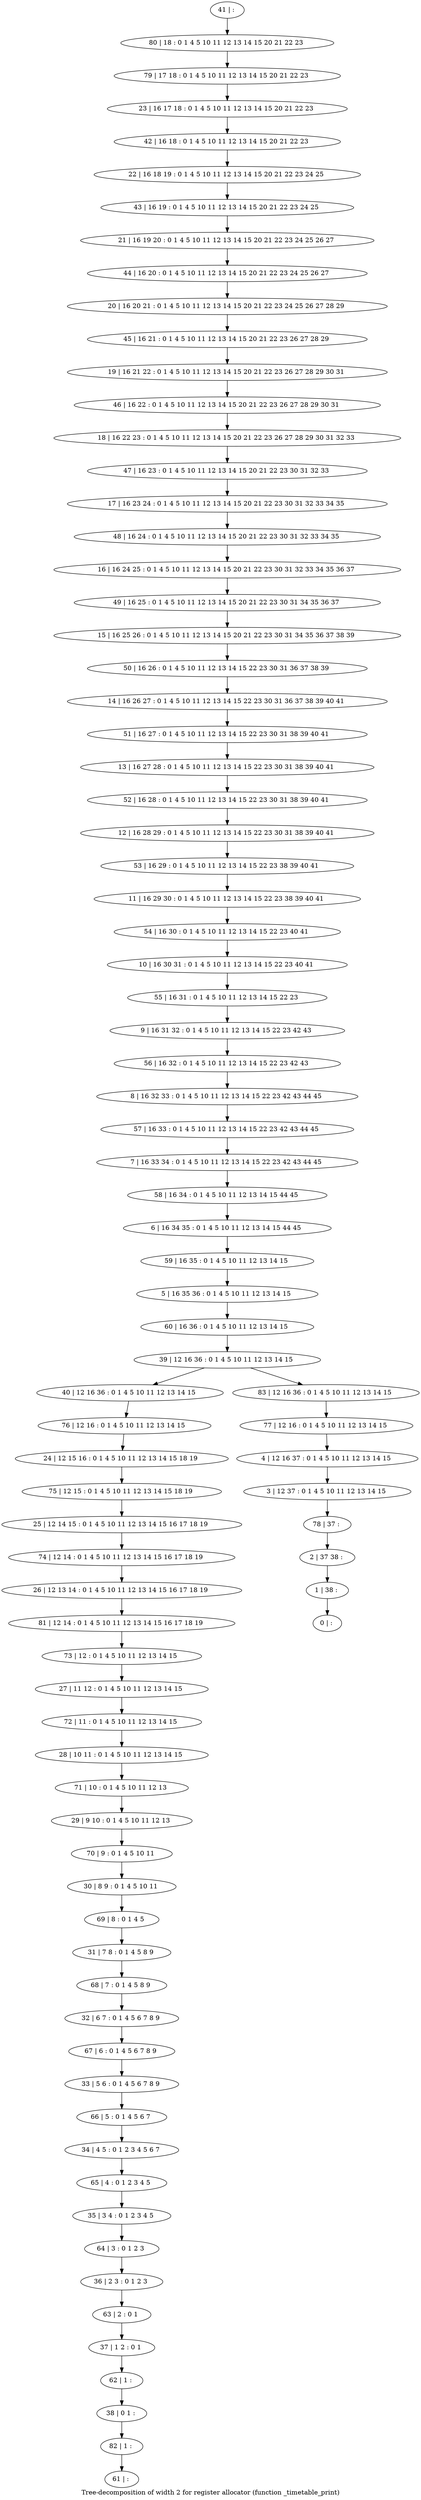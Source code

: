 digraph G {
graph [label="Tree-decomposition of width 2 for register allocator (function _timetable_print)"]
0[label="0 | : "];
1[label="1 | 38 : "];
2[label="2 | 37 38 : "];
3[label="3 | 12 37 : 0 1 4 5 10 11 12 13 14 15 "];
4[label="4 | 12 16 37 : 0 1 4 5 10 11 12 13 14 15 "];
5[label="5 | 16 35 36 : 0 1 4 5 10 11 12 13 14 15 "];
6[label="6 | 16 34 35 : 0 1 4 5 10 11 12 13 14 15 44 45 "];
7[label="7 | 16 33 34 : 0 1 4 5 10 11 12 13 14 15 22 23 42 43 44 45 "];
8[label="8 | 16 32 33 : 0 1 4 5 10 11 12 13 14 15 22 23 42 43 44 45 "];
9[label="9 | 16 31 32 : 0 1 4 5 10 11 12 13 14 15 22 23 42 43 "];
10[label="10 | 16 30 31 : 0 1 4 5 10 11 12 13 14 15 22 23 40 41 "];
11[label="11 | 16 29 30 : 0 1 4 5 10 11 12 13 14 15 22 23 38 39 40 41 "];
12[label="12 | 16 28 29 : 0 1 4 5 10 11 12 13 14 15 22 23 30 31 38 39 40 41 "];
13[label="13 | 16 27 28 : 0 1 4 5 10 11 12 13 14 15 22 23 30 31 38 39 40 41 "];
14[label="14 | 16 26 27 : 0 1 4 5 10 11 12 13 14 15 22 23 30 31 36 37 38 39 40 41 "];
15[label="15 | 16 25 26 : 0 1 4 5 10 11 12 13 14 15 20 21 22 23 30 31 34 35 36 37 38 39 "];
16[label="16 | 16 24 25 : 0 1 4 5 10 11 12 13 14 15 20 21 22 23 30 31 32 33 34 35 36 37 "];
17[label="17 | 16 23 24 : 0 1 4 5 10 11 12 13 14 15 20 21 22 23 30 31 32 33 34 35 "];
18[label="18 | 16 22 23 : 0 1 4 5 10 11 12 13 14 15 20 21 22 23 26 27 28 29 30 31 32 33 "];
19[label="19 | 16 21 22 : 0 1 4 5 10 11 12 13 14 15 20 21 22 23 26 27 28 29 30 31 "];
20[label="20 | 16 20 21 : 0 1 4 5 10 11 12 13 14 15 20 21 22 23 24 25 26 27 28 29 "];
21[label="21 | 16 19 20 : 0 1 4 5 10 11 12 13 14 15 20 21 22 23 24 25 26 27 "];
22[label="22 | 16 18 19 : 0 1 4 5 10 11 12 13 14 15 20 21 22 23 24 25 "];
23[label="23 | 16 17 18 : 0 1 4 5 10 11 12 13 14 15 20 21 22 23 "];
24[label="24 | 12 15 16 : 0 1 4 5 10 11 12 13 14 15 18 19 "];
25[label="25 | 12 14 15 : 0 1 4 5 10 11 12 13 14 15 16 17 18 19 "];
26[label="26 | 12 13 14 : 0 1 4 5 10 11 12 13 14 15 16 17 18 19 "];
27[label="27 | 11 12 : 0 1 4 5 10 11 12 13 14 15 "];
28[label="28 | 10 11 : 0 1 4 5 10 11 12 13 14 15 "];
29[label="29 | 9 10 : 0 1 4 5 10 11 12 13 "];
30[label="30 | 8 9 : 0 1 4 5 10 11 "];
31[label="31 | 7 8 : 0 1 4 5 8 9 "];
32[label="32 | 6 7 : 0 1 4 5 6 7 8 9 "];
33[label="33 | 5 6 : 0 1 4 5 6 7 8 9 "];
34[label="34 | 4 5 : 0 1 2 3 4 5 6 7 "];
35[label="35 | 3 4 : 0 1 2 3 4 5 "];
36[label="36 | 2 3 : 0 1 2 3 "];
37[label="37 | 1 2 : 0 1 "];
38[label="38 | 0 1 : "];
39[label="39 | 12 16 36 : 0 1 4 5 10 11 12 13 14 15 "];
40[label="40 | 12 16 36 : 0 1 4 5 10 11 12 13 14 15 "];
41[label="41 | : "];
42[label="42 | 16 18 : 0 1 4 5 10 11 12 13 14 15 20 21 22 23 "];
43[label="43 | 16 19 : 0 1 4 5 10 11 12 13 14 15 20 21 22 23 24 25 "];
44[label="44 | 16 20 : 0 1 4 5 10 11 12 13 14 15 20 21 22 23 24 25 26 27 "];
45[label="45 | 16 21 : 0 1 4 5 10 11 12 13 14 15 20 21 22 23 26 27 28 29 "];
46[label="46 | 16 22 : 0 1 4 5 10 11 12 13 14 15 20 21 22 23 26 27 28 29 30 31 "];
47[label="47 | 16 23 : 0 1 4 5 10 11 12 13 14 15 20 21 22 23 30 31 32 33 "];
48[label="48 | 16 24 : 0 1 4 5 10 11 12 13 14 15 20 21 22 23 30 31 32 33 34 35 "];
49[label="49 | 16 25 : 0 1 4 5 10 11 12 13 14 15 20 21 22 23 30 31 34 35 36 37 "];
50[label="50 | 16 26 : 0 1 4 5 10 11 12 13 14 15 22 23 30 31 36 37 38 39 "];
51[label="51 | 16 27 : 0 1 4 5 10 11 12 13 14 15 22 23 30 31 38 39 40 41 "];
52[label="52 | 16 28 : 0 1 4 5 10 11 12 13 14 15 22 23 30 31 38 39 40 41 "];
53[label="53 | 16 29 : 0 1 4 5 10 11 12 13 14 15 22 23 38 39 40 41 "];
54[label="54 | 16 30 : 0 1 4 5 10 11 12 13 14 15 22 23 40 41 "];
55[label="55 | 16 31 : 0 1 4 5 10 11 12 13 14 15 22 23 "];
56[label="56 | 16 32 : 0 1 4 5 10 11 12 13 14 15 22 23 42 43 "];
57[label="57 | 16 33 : 0 1 4 5 10 11 12 13 14 15 22 23 42 43 44 45 "];
58[label="58 | 16 34 : 0 1 4 5 10 11 12 13 14 15 44 45 "];
59[label="59 | 16 35 : 0 1 4 5 10 11 12 13 14 15 "];
60[label="60 | 16 36 : 0 1 4 5 10 11 12 13 14 15 "];
61[label="61 | : "];
62[label="62 | 1 : "];
63[label="63 | 2 : 0 1 "];
64[label="64 | 3 : 0 1 2 3 "];
65[label="65 | 4 : 0 1 2 3 4 5 "];
66[label="66 | 5 : 0 1 4 5 6 7 "];
67[label="67 | 6 : 0 1 4 5 6 7 8 9 "];
68[label="68 | 7 : 0 1 4 5 8 9 "];
69[label="69 | 8 : 0 1 4 5 "];
70[label="70 | 9 : 0 1 4 5 10 11 "];
71[label="71 | 10 : 0 1 4 5 10 11 12 13 "];
72[label="72 | 11 : 0 1 4 5 10 11 12 13 14 15 "];
73[label="73 | 12 : 0 1 4 5 10 11 12 13 14 15 "];
74[label="74 | 12 14 : 0 1 4 5 10 11 12 13 14 15 16 17 18 19 "];
75[label="75 | 12 15 : 0 1 4 5 10 11 12 13 14 15 18 19 "];
76[label="76 | 12 16 : 0 1 4 5 10 11 12 13 14 15 "];
77[label="77 | 12 16 : 0 1 4 5 10 11 12 13 14 15 "];
78[label="78 | 37 : "];
79[label="79 | 17 18 : 0 1 4 5 10 11 12 13 14 15 20 21 22 23 "];
80[label="80 | 18 : 0 1 4 5 10 11 12 13 14 15 20 21 22 23 "];
81[label="81 | 12 14 : 0 1 4 5 10 11 12 13 14 15 16 17 18 19 "];
82[label="82 | 1 : "];
83[label="83 | 12 16 36 : 0 1 4 5 10 11 12 13 14 15 "];
62->38 ;
37->62 ;
63->37 ;
36->63 ;
64->36 ;
35->64 ;
65->35 ;
34->65 ;
66->34 ;
33->66 ;
67->33 ;
32->67 ;
68->32 ;
31->68 ;
69->31 ;
30->69 ;
70->30 ;
29->70 ;
71->29 ;
28->71 ;
72->28 ;
27->72 ;
73->27 ;
74->26 ;
25->74 ;
75->25 ;
24->75 ;
76->24 ;
40->76 ;
81->73 ;
26->81 ;
82->61 ;
38->82 ;
41->80 ;
80->79 ;
79->23 ;
23->42 ;
42->22 ;
22->43 ;
43->21 ;
21->44 ;
44->20 ;
20->45 ;
45->19 ;
19->46 ;
46->18 ;
18->47 ;
47->17 ;
17->48 ;
48->16 ;
16->49 ;
49->15 ;
15->50 ;
50->14 ;
14->51 ;
51->13 ;
13->52 ;
52->12 ;
12->53 ;
53->11 ;
11->54 ;
54->10 ;
10->55 ;
55->9 ;
9->56 ;
56->8 ;
8->57 ;
57->7 ;
7->58 ;
58->6 ;
6->59 ;
59->5 ;
5->60 ;
60->39 ;
77->4 ;
4->3 ;
3->78 ;
78->2 ;
2->1 ;
1->0 ;
83->77 ;
39->40 ;
39->83 ;
}
